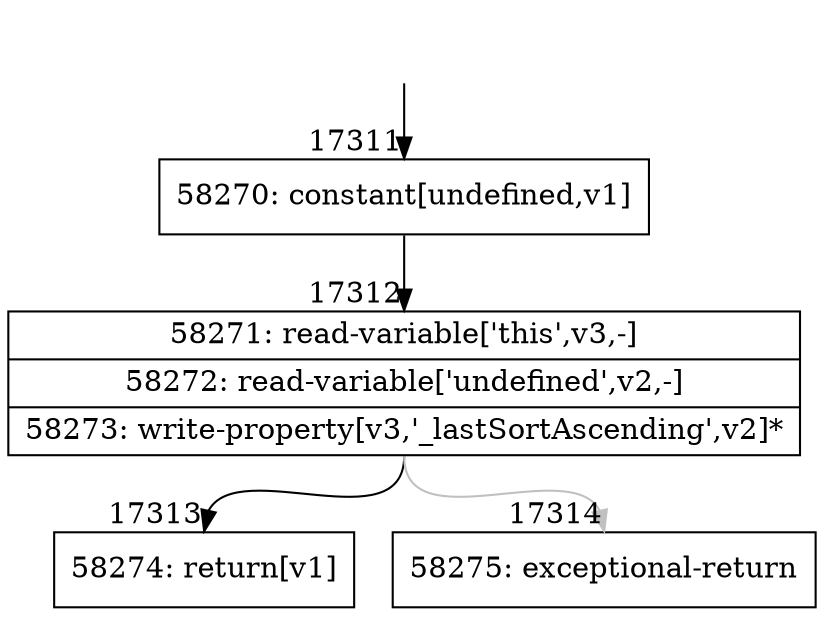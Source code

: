 digraph {
rankdir="TD"
BB_entry1493[shape=none,label=""];
BB_entry1493 -> BB17311 [tailport=s, headport=n, headlabel="    17311"]
BB17311 [shape=record label="{58270: constant[undefined,v1]}" ] 
BB17311 -> BB17312 [tailport=s, headport=n, headlabel="      17312"]
BB17312 [shape=record label="{58271: read-variable['this',v3,-]|58272: read-variable['undefined',v2,-]|58273: write-property[v3,'_lastSortAscending',v2]*}" ] 
BB17312 -> BB17313 [tailport=s, headport=n, headlabel="      17313"]
BB17312 -> BB17314 [tailport=s, headport=n, color=gray, headlabel="      17314"]
BB17313 [shape=record label="{58274: return[v1]}" ] 
BB17314 [shape=record label="{58275: exceptional-return}" ] 
//#$~ 32888
}
